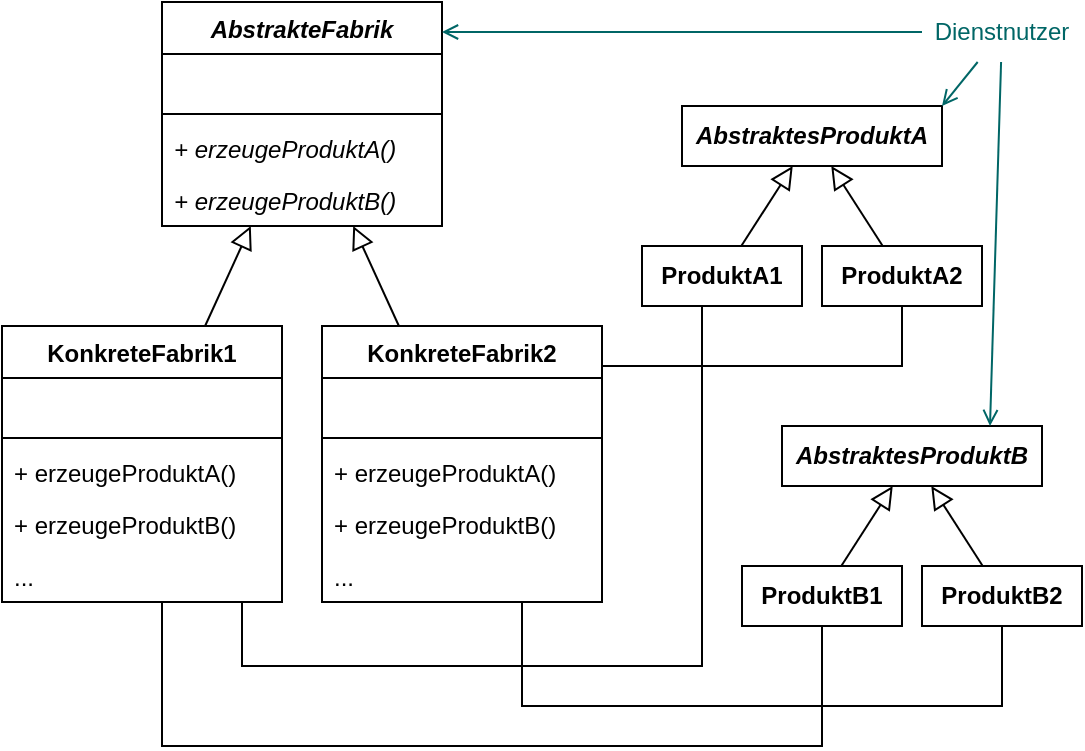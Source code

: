 <mxfile version="25.0.3">
  <diagram name="Seite-1" id="QxpXhd5pebyE2xeUWlod">
    <mxGraphModel dx="2060" dy="1128" grid="1" gridSize="10" guides="1" tooltips="1" connect="1" arrows="1" fold="1" page="1" pageScale="1" pageWidth="827" pageHeight="1169" math="0" shadow="0">
      <root>
        <mxCell id="0" />
        <mxCell id="1" parent="0" />
        <mxCell id="JOQoY1gEjWXZOaJFryIl-5" value="AbstrakteFabrik" style="swimlane;fontStyle=3;align=center;verticalAlign=top;childLayout=stackLayout;horizontal=1;startSize=26;horizontalStack=0;resizeParent=1;resizeParentMax=0;resizeLast=0;collapsible=1;marginBottom=0;whiteSpace=wrap;html=1;points=[[0,0,0,0,0],[0,0.25,0,0,0],[0,0.5,0,0,0],[0,0.75,0,0,0],[0,1,0,0,0],[0.25,0,0,0,0],[0.25,1,0,0,0],[0.5,0,0,0,0],[0.5,1,0,0,0],[0.75,0,0,0,0],[0.75,1,0,0,0],[1,0,0,0,0],[1,0.1,0,0,0],[1,0.2,0,0,0],[1,0.25,0,0,0],[1,0.3,0,0,0],[1,0.4,0,0,0],[1,0.5,0,0,0],[1,0.6,0,0,0],[1,0.7,0,0,0],[1,0.75,0,0,0],[1,0.8,0,0,0],[1,0.9,0,0,0],[1,1,0,0,0]];" parent="1" vertex="1">
          <mxGeometry x="160" y="108" width="140" height="112" as="geometry" />
        </mxCell>
        <mxCell id="JOQoY1gEjWXZOaJFryIl-8" value="&amp;nbsp;" style="text;strokeColor=none;fillColor=none;align=left;verticalAlign=top;spacingLeft=4;spacingRight=4;overflow=hidden;rotatable=0;points=[[0,0.5],[1,0.5]];portConstraint=eastwest;whiteSpace=wrap;html=1;" parent="JOQoY1gEjWXZOaJFryIl-5" vertex="1">
          <mxGeometry y="26" width="140" height="26" as="geometry" />
        </mxCell>
        <mxCell id="JOQoY1gEjWXZOaJFryIl-9" value="" style="line;strokeWidth=1;fillColor=none;align=left;verticalAlign=middle;spacingTop=-1;spacingLeft=3;spacingRight=3;rotatable=0;labelPosition=right;points=[];portConstraint=eastwest;strokeColor=inherit;" parent="JOQoY1gEjWXZOaJFryIl-5" vertex="1">
          <mxGeometry y="52" width="140" height="8" as="geometry" />
        </mxCell>
        <mxCell id="JOQoY1gEjWXZOaJFryIl-10" value="+ erzeugeProduktA()" style="text;strokeColor=none;fillColor=none;align=left;verticalAlign=top;spacingLeft=4;spacingRight=4;overflow=hidden;rotatable=0;points=[[0,0.5],[1,0.5]];portConstraint=eastwest;whiteSpace=wrap;html=1;fontStyle=2" parent="JOQoY1gEjWXZOaJFryIl-5" vertex="1">
          <mxGeometry y="60" width="140" height="26" as="geometry" />
        </mxCell>
        <mxCell id="JOQoY1gEjWXZOaJFryIl-11" value="+ erzeugeProduktB()" style="text;strokeColor=none;fillColor=none;align=left;verticalAlign=top;spacingLeft=4;spacingRight=4;overflow=hidden;rotatable=0;points=[[0,0.5],[1,0.5]];portConstraint=eastwest;whiteSpace=wrap;html=1;fontStyle=2" parent="JOQoY1gEjWXZOaJFryIl-5" vertex="1">
          <mxGeometry y="86" width="140" height="26" as="geometry" />
        </mxCell>
        <mxCell id="JOQoY1gEjWXZOaJFryIl-12" value="KonkreteFabrik1" style="swimlane;fontStyle=1;align=center;verticalAlign=top;childLayout=stackLayout;horizontal=1;startSize=26;horizontalStack=0;resizeParent=1;resizeParentMax=0;resizeLast=0;collapsible=1;marginBottom=0;whiteSpace=wrap;html=1;" parent="1" vertex="1">
          <mxGeometry x="80" y="270" width="140" height="138" as="geometry" />
        </mxCell>
        <mxCell id="JOQoY1gEjWXZOaJFryIl-13" value="&amp;nbsp;" style="text;strokeColor=none;fillColor=none;align=left;verticalAlign=top;spacingLeft=4;spacingRight=4;overflow=hidden;rotatable=0;points=[[0,0.5],[1,0.5]];portConstraint=eastwest;whiteSpace=wrap;html=1;" parent="JOQoY1gEjWXZOaJFryIl-12" vertex="1">
          <mxGeometry y="26" width="140" height="26" as="geometry" />
        </mxCell>
        <mxCell id="JOQoY1gEjWXZOaJFryIl-14" value="" style="line;strokeWidth=1;fillColor=none;align=left;verticalAlign=middle;spacingTop=-1;spacingLeft=3;spacingRight=3;rotatable=0;labelPosition=right;points=[];portConstraint=eastwest;strokeColor=inherit;" parent="JOQoY1gEjWXZOaJFryIl-12" vertex="1">
          <mxGeometry y="52" width="140" height="8" as="geometry" />
        </mxCell>
        <mxCell id="JOQoY1gEjWXZOaJFryIl-15" value="+ erzeugeProduktA()" style="text;strokeColor=none;fillColor=none;align=left;verticalAlign=top;spacingLeft=4;spacingRight=4;overflow=hidden;rotatable=0;points=[[0,0.5],[1,0.5]];portConstraint=eastwest;whiteSpace=wrap;html=1;" parent="JOQoY1gEjWXZOaJFryIl-12" vertex="1">
          <mxGeometry y="60" width="140" height="26" as="geometry" />
        </mxCell>
        <mxCell id="JOQoY1gEjWXZOaJFryIl-22" value="+ erzeugeProduktB()" style="text;strokeColor=none;fillColor=none;align=left;verticalAlign=top;spacingLeft=4;spacingRight=4;overflow=hidden;rotatable=0;points=[[0,0.5],[1,0.5]];portConstraint=eastwest;whiteSpace=wrap;html=1;" parent="JOQoY1gEjWXZOaJFryIl-12" vertex="1">
          <mxGeometry y="86" width="140" height="26" as="geometry" />
        </mxCell>
        <mxCell id="JOQoY1gEjWXZOaJFryIl-16" value="..." style="text;strokeColor=none;fillColor=none;align=left;verticalAlign=top;spacingLeft=4;spacingRight=4;overflow=hidden;rotatable=0;points=[[0,0.5],[1,0.5]];portConstraint=eastwest;whiteSpace=wrap;html=1;" parent="JOQoY1gEjWXZOaJFryIl-12" vertex="1">
          <mxGeometry y="112" width="140" height="26" as="geometry" />
        </mxCell>
        <mxCell id="JOQoY1gEjWXZOaJFryIl-17" value="KonkreteFabrik2" style="swimlane;fontStyle=1;align=center;verticalAlign=top;childLayout=stackLayout;horizontal=1;startSize=26;horizontalStack=0;resizeParent=1;resizeParentMax=0;resizeLast=0;collapsible=1;marginBottom=0;whiteSpace=wrap;html=1;" parent="1" vertex="1">
          <mxGeometry x="240" y="270" width="140" height="138" as="geometry" />
        </mxCell>
        <mxCell id="JOQoY1gEjWXZOaJFryIl-18" value="&amp;nbsp;" style="text;strokeColor=none;fillColor=none;align=left;verticalAlign=top;spacingLeft=4;spacingRight=4;overflow=hidden;rotatable=0;points=[[0,0.5],[1,0.5]];portConstraint=eastwest;whiteSpace=wrap;html=1;" parent="JOQoY1gEjWXZOaJFryIl-17" vertex="1">
          <mxGeometry y="26" width="140" height="26" as="geometry" />
        </mxCell>
        <mxCell id="JOQoY1gEjWXZOaJFryIl-19" value="" style="line;strokeWidth=1;fillColor=none;align=left;verticalAlign=middle;spacingTop=-1;spacingLeft=3;spacingRight=3;rotatable=0;labelPosition=right;points=[];portConstraint=eastwest;strokeColor=inherit;" parent="JOQoY1gEjWXZOaJFryIl-17" vertex="1">
          <mxGeometry y="52" width="140" height="8" as="geometry" />
        </mxCell>
        <mxCell id="JOQoY1gEjWXZOaJFryIl-20" value="+ erzeugeProduktA()" style="text;strokeColor=none;fillColor=none;align=left;verticalAlign=top;spacingLeft=4;spacingRight=4;overflow=hidden;rotatable=0;points=[[0,0.5],[1,0.5]];portConstraint=eastwest;whiteSpace=wrap;html=1;" parent="JOQoY1gEjWXZOaJFryIl-17" vertex="1">
          <mxGeometry y="60" width="140" height="26" as="geometry" />
        </mxCell>
        <mxCell id="JOQoY1gEjWXZOaJFryIl-21" value="+ erzeugeProduktB()" style="text;strokeColor=none;fillColor=none;align=left;verticalAlign=top;spacingLeft=4;spacingRight=4;overflow=hidden;rotatable=0;points=[[0,0.5],[1,0.5]];portConstraint=eastwest;whiteSpace=wrap;html=1;" parent="JOQoY1gEjWXZOaJFryIl-17" vertex="1">
          <mxGeometry y="86" width="140" height="26" as="geometry" />
        </mxCell>
        <mxCell id="JOQoY1gEjWXZOaJFryIl-23" value="..." style="text;strokeColor=none;fillColor=none;align=left;verticalAlign=top;spacingLeft=4;spacingRight=4;overflow=hidden;rotatable=0;points=[[0,0.5],[1,0.5]];portConstraint=eastwest;whiteSpace=wrap;html=1;" parent="JOQoY1gEjWXZOaJFryIl-17" vertex="1">
          <mxGeometry y="112" width="140" height="26" as="geometry" />
        </mxCell>
        <mxCell id="JOQoY1gEjWXZOaJFryIl-24" value="AbstraktesProduktB" style="rounded=0;whiteSpace=wrap;html=1;fontStyle=3;points=[[0,0,0,0,0],[0,0.25,0,0,0],[0,0.5,0,0,0],[0,0.75,0,0,0],[0,1,0,0,0],[0.1,0,0,0,0],[0.2,0,0,0,0],[0.25,0,0,0,0],[0.25,1,0,0,0],[0.3,0,0,0,0],[0.4,0,0,0,0],[0.5,0,0,0,0],[0.5,1,0,0,0],[0.6,0,0,0,0],[0.7,0,0,0,0],[0.75,0,0,0,0],[0.75,1,0,0,0],[0.8,0,0,0,0],[0.9,0,0,0,0],[1,0,0,0,0],[1,0.25,0,0,0],[1,0.5,0,0,0],[1,0.75,0,0,0],[1,1,0,0,0]];" parent="1" vertex="1">
          <mxGeometry x="470" y="320" width="130" height="30" as="geometry" />
        </mxCell>
        <mxCell id="JOQoY1gEjWXZOaJFryIl-25" value="AbstraktesProduktA" style="rounded=0;whiteSpace=wrap;html=1;fontStyle=3" parent="1" vertex="1">
          <mxGeometry x="420" y="160" width="130" height="30" as="geometry" />
        </mxCell>
        <mxCell id="JOQoY1gEjWXZOaJFryIl-27" value="ProduktA1" style="rounded=0;whiteSpace=wrap;html=1;fontStyle=1" parent="1" vertex="1">
          <mxGeometry x="400" y="230" width="80" height="30" as="geometry" />
        </mxCell>
        <mxCell id="JOQoY1gEjWXZOaJFryIl-28" value="ProduktA2" style="rounded=0;whiteSpace=wrap;html=1;fontStyle=1" parent="1" vertex="1">
          <mxGeometry x="490" y="230" width="80" height="30" as="geometry" />
        </mxCell>
        <mxCell id="JOQoY1gEjWXZOaJFryIl-29" value="ProduktB1" style="rounded=0;whiteSpace=wrap;html=1;fontStyle=1" parent="1" vertex="1">
          <mxGeometry x="450" y="390" width="80" height="30" as="geometry" />
        </mxCell>
        <mxCell id="JOQoY1gEjWXZOaJFryIl-30" value="&lt;div&gt;ProduktB2&lt;/div&gt;" style="rounded=0;whiteSpace=wrap;html=1;fontStyle=1" parent="1" vertex="1">
          <mxGeometry x="540" y="390" width="80" height="30" as="geometry" />
        </mxCell>
        <mxCell id="JOQoY1gEjWXZOaJFryIl-31" value="" style="endArrow=block;html=1;rounded=0;endFill=0;endSize=9;" parent="1" source="JOQoY1gEjWXZOaJFryIl-12" target="JOQoY1gEjWXZOaJFryIl-5" edge="1">
          <mxGeometry width="50" height="50" relative="1" as="geometry">
            <mxPoint x="-40" y="450" as="sourcePoint" />
            <mxPoint x="10" y="400" as="targetPoint" />
          </mxGeometry>
        </mxCell>
        <mxCell id="JOQoY1gEjWXZOaJFryIl-33" value="" style="endArrow=block;html=1;rounded=0;endFill=0;endSize=9;" parent="1" source="JOQoY1gEjWXZOaJFryIl-17" target="JOQoY1gEjWXZOaJFryIl-5" edge="1">
          <mxGeometry width="50" height="50" relative="1" as="geometry">
            <mxPoint x="206" y="280" as="sourcePoint" />
            <mxPoint x="231" y="232" as="targetPoint" />
          </mxGeometry>
        </mxCell>
        <mxCell id="JOQoY1gEjWXZOaJFryIl-35" value="" style="endArrow=block;html=1;rounded=0;endFill=0;endSize=9;" parent="1" source="JOQoY1gEjWXZOaJFryIl-27" target="JOQoY1gEjWXZOaJFryIl-25" edge="1">
          <mxGeometry width="50" height="50" relative="1" as="geometry">
            <mxPoint x="210" y="598" as="sourcePoint" />
            <mxPoint x="235" y="550" as="targetPoint" />
          </mxGeometry>
        </mxCell>
        <mxCell id="JOQoY1gEjWXZOaJFryIl-36" value="" style="endArrow=block;html=1;rounded=0;endFill=0;endSize=9;" parent="1" source="JOQoY1gEjWXZOaJFryIl-28" target="JOQoY1gEjWXZOaJFryIl-25" edge="1">
          <mxGeometry width="50" height="50" relative="1" as="geometry">
            <mxPoint x="220" y="608" as="sourcePoint" />
            <mxPoint x="245" y="560" as="targetPoint" />
          </mxGeometry>
        </mxCell>
        <mxCell id="JOQoY1gEjWXZOaJFryIl-37" value="" style="endArrow=block;html=1;rounded=0;endFill=0;endSize=9;" parent="1" source="JOQoY1gEjWXZOaJFryIl-30" target="JOQoY1gEjWXZOaJFryIl-24" edge="1">
          <mxGeometry width="50" height="50" relative="1" as="geometry">
            <mxPoint x="240" y="578" as="sourcePoint" />
            <mxPoint x="265" y="530" as="targetPoint" />
          </mxGeometry>
        </mxCell>
        <mxCell id="JOQoY1gEjWXZOaJFryIl-38" value="" style="endArrow=block;html=1;rounded=0;endFill=0;endSize=9;" parent="1" source="JOQoY1gEjWXZOaJFryIl-29" target="JOQoY1gEjWXZOaJFryIl-24" edge="1">
          <mxGeometry width="50" height="50" relative="1" as="geometry">
            <mxPoint x="250" y="588" as="sourcePoint" />
            <mxPoint x="275" y="540" as="targetPoint" />
          </mxGeometry>
        </mxCell>
        <mxCell id="JOQoY1gEjWXZOaJFryIl-39" value="" style="endArrow=none;html=1;rounded=0;edgeStyle=orthogonalEdgeStyle;" parent="1" source="JOQoY1gEjWXZOaJFryIl-29" target="JOQoY1gEjWXZOaJFryIl-12" edge="1">
          <mxGeometry width="50" height="50" relative="1" as="geometry">
            <mxPoint x="170" y="560" as="sourcePoint" />
            <mxPoint x="220" y="510" as="targetPoint" />
            <Array as="points">
              <mxPoint x="490" y="480" />
              <mxPoint x="160" y="480" />
            </Array>
          </mxGeometry>
        </mxCell>
        <mxCell id="JOQoY1gEjWXZOaJFryIl-40" value="" style="endArrow=none;html=1;rounded=0;edgeStyle=orthogonalEdgeStyle;" parent="1" source="JOQoY1gEjWXZOaJFryIl-27" target="JOQoY1gEjWXZOaJFryIl-12" edge="1">
          <mxGeometry width="50" height="50" relative="1" as="geometry">
            <mxPoint x="110" y="570" as="sourcePoint" />
            <mxPoint x="160" y="520" as="targetPoint" />
            <Array as="points">
              <mxPoint x="430" y="440" />
              <mxPoint x="200" y="440" />
            </Array>
          </mxGeometry>
        </mxCell>
        <mxCell id="JOQoY1gEjWXZOaJFryIl-42" value="" style="endArrow=none;html=1;rounded=0;edgeStyle=orthogonalEdgeStyle;" parent="1" source="JOQoY1gEjWXZOaJFryIl-28" target="JOQoY1gEjWXZOaJFryIl-17" edge="1">
          <mxGeometry width="50" height="50" relative="1" as="geometry">
            <mxPoint x="130" y="590" as="sourcePoint" />
            <mxPoint x="180" y="540" as="targetPoint" />
            <Array as="points">
              <mxPoint x="530" y="290" />
            </Array>
          </mxGeometry>
        </mxCell>
        <mxCell id="JOQoY1gEjWXZOaJFryIl-43" value="" style="endArrow=none;html=1;rounded=0;edgeStyle=orthogonalEdgeStyle;" parent="1" source="JOQoY1gEjWXZOaJFryIl-30" target="JOQoY1gEjWXZOaJFryIl-17" edge="1">
          <mxGeometry width="50" height="50" relative="1" as="geometry">
            <mxPoint x="140" y="600" as="sourcePoint" />
            <mxPoint x="190" y="550" as="targetPoint" />
            <Array as="points">
              <mxPoint x="580" y="460" />
              <mxPoint x="340" y="460" />
            </Array>
          </mxGeometry>
        </mxCell>
        <mxCell id="JOQoY1gEjWXZOaJFryIl-44" value="Dienstnutzer" style="text;html=1;align=center;verticalAlign=middle;whiteSpace=wrap;rounded=0;fontColor=#006666;fontStyle=0" parent="1" vertex="1">
          <mxGeometry x="540" y="108" width="80" height="30" as="geometry" />
        </mxCell>
        <mxCell id="JOQoY1gEjWXZOaJFryIl-45" value="" style="endArrow=open;html=1;rounded=0;endFill=0;strokeColor=#006666;exitX=0;exitY=0.5;exitDx=0;exitDy=0;" parent="1" source="JOQoY1gEjWXZOaJFryIl-44" edge="1">
          <mxGeometry width="50" height="50" relative="1" as="geometry">
            <mxPoint x="510" y="123" as="sourcePoint" />
            <mxPoint x="300" y="123" as="targetPoint" />
          </mxGeometry>
        </mxCell>
        <mxCell id="JOQoY1gEjWXZOaJFryIl-46" value="" style="endArrow=open;html=1;rounded=0;endFill=0;strokeColor=#006666;entryX=0.8;entryY=0;entryDx=0;entryDy=0;entryPerimeter=0;" parent="1" source="JOQoY1gEjWXZOaJFryIl-44" target="JOQoY1gEjWXZOaJFryIl-24" edge="1">
          <mxGeometry width="50" height="50" relative="1" as="geometry">
            <mxPoint x="580" y="107" as="sourcePoint" />
            <mxPoint x="290" y="120" as="targetPoint" />
          </mxGeometry>
        </mxCell>
        <mxCell id="JOQoY1gEjWXZOaJFryIl-47" value="" style="endArrow=open;html=1;rounded=0;endFill=0;strokeColor=#006666;entryX=1;entryY=0;entryDx=0;entryDy=0;" parent="1" source="JOQoY1gEjWXZOaJFryIl-44" target="JOQoY1gEjWXZOaJFryIl-25" edge="1">
          <mxGeometry width="50" height="50" relative="1" as="geometry">
            <mxPoint x="590" y="117" as="sourcePoint" />
            <mxPoint x="300" y="130" as="targetPoint" />
          </mxGeometry>
        </mxCell>
      </root>
    </mxGraphModel>
  </diagram>
</mxfile>
